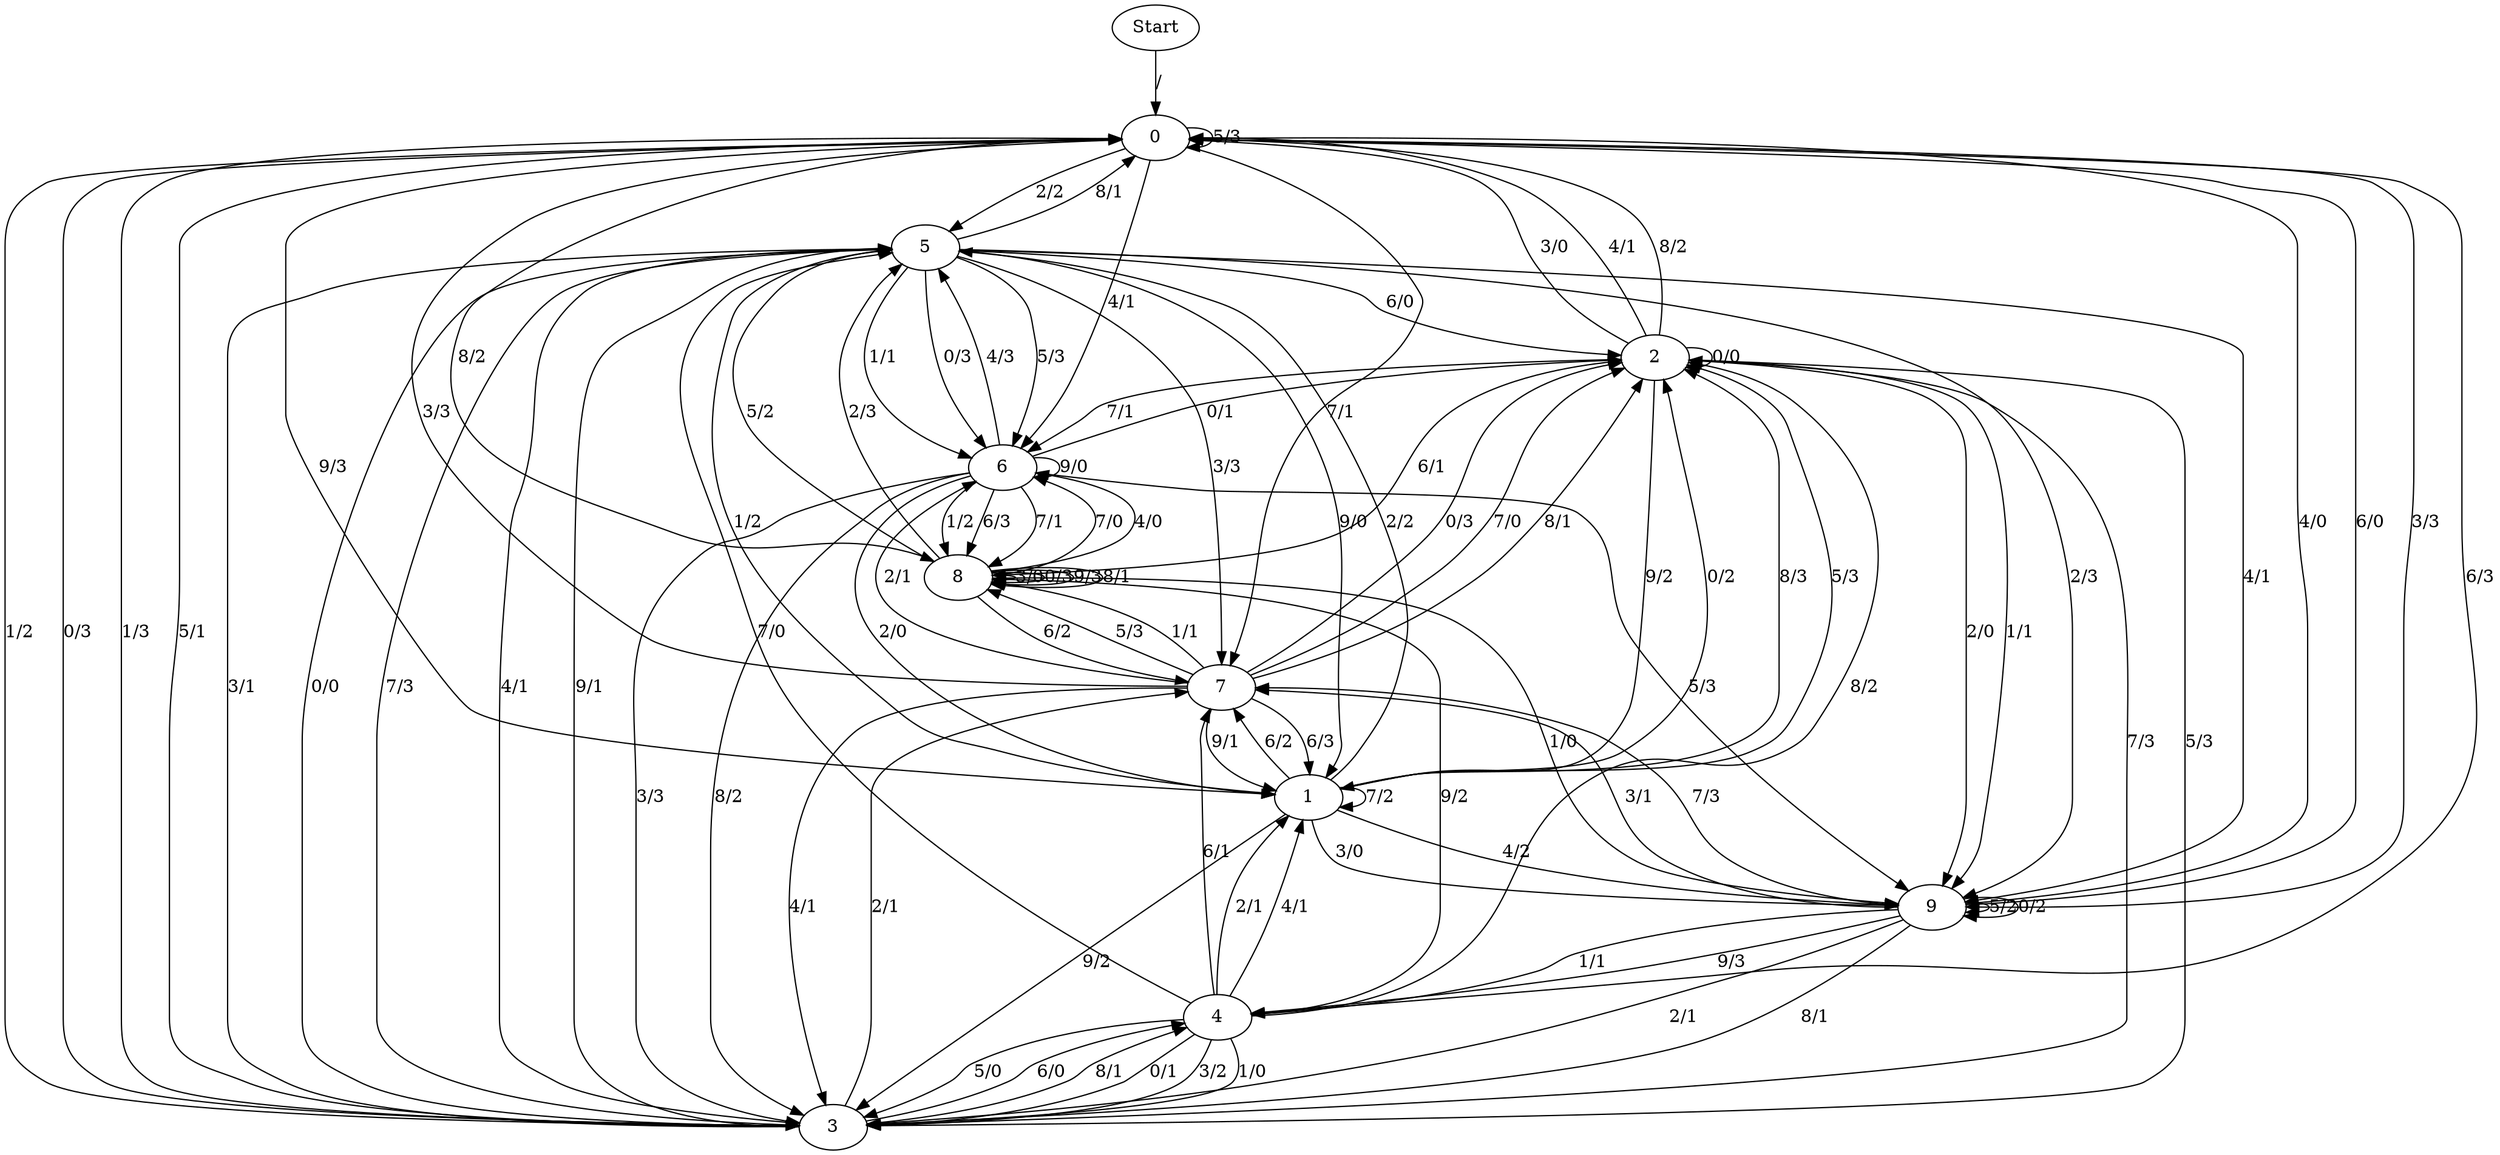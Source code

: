 digraph {
	Start -> 0 [label="/"]
	0 -> 5 [label="2/2"]
	0 -> 3 [label="1/2"]
	0 -> 1 [label="9/3"]
	0 -> 9 [label="3/3"]
	0 -> 4 [label="6/3"]
	0 -> 7 [label="7/1"]
	0 -> 8 [label="8/2"]
	0 -> 3 [label="0/3"]
	0 -> 6 [label="4/1"]
	0 -> 0 [label="5/3"]
	8 -> 8 [label="3/0"]
	8 -> 6 [label="7/0"]
	8 -> 9 [label="1/0"]
	8 -> 6 [label="4/0"]
	8 -> 5 [label="5/2"]
	8 -> 8 [label="0/3"]
	8 -> 8 [label="9/3"]
	8 -> 5 [label="2/3"]
	8 -> 8 [label="8/1"]
	8 -> 7 [label="6/2"]
	7 -> 0 [label="3/3"]
	7 -> 8 [label="5/3"]
	7 -> 2 [label="0/3"]
	7 -> 1 [label="9/1"]
	7 -> 3 [label="4/1"]
	7 -> 6 [label="2/1"]
	7 -> 1 [label="6/3"]
	7 -> 2 [label="7/0"]
	7 -> 8 [label="1/1"]
	7 -> 2 [label="8/1"]
	2 -> 1 [label="9/2"]
	2 -> 9 [label="2/0"]
	2 -> 3 [label="5/3"]
	2 -> 0 [label="3/0"]
	2 -> 8 [label="6/1"]
	2 -> 0 [label="4/1"]
	2 -> 0 [label="8/2"]
	2 -> 2 [label="0/0"]
	2 -> 9 [label="1/1"]
	2 -> 6 [label="7/1"]
	9 -> 0 [label="4/0"]
	9 -> 3 [label="2/1"]
	9 -> 4 [label="9/3"]
	9 -> 7 [label="3/1"]
	9 -> 4 [label="1/1"]
	9 -> 9 [label="5/2"]
	9 -> 7 [label="7/3"]
	9 -> 9 [label="0/2"]
	9 -> 0 [label="6/0"]
	9 -> 3 [label="8/1"]
	3 -> 0 [label="1/3"]
	3 -> 5 [label="4/1"]
	3 -> 0 [label="5/1"]
	3 -> 4 [label="6/0"]
	3 -> 7 [label="2/1"]
	3 -> 5 [label="9/1"]
	3 -> 2 [label="7/3"]
	3 -> 5 [label="3/1"]
	3 -> 4 [label="8/1"]
	3 -> 5 [label="0/0"]
	5 -> 6 [label="5/3"]
	5 -> 3 [label="7/3"]
	5 -> 7 [label="3/3"]
	5 -> 9 [label="2/3"]
	5 -> 6 [label="1/1"]
	5 -> 6 [label="0/3"]
	5 -> 0 [label="8/1"]
	5 -> 9 [label="4/1"]
	5 -> 1 [label="9/0"]
	5 -> 2 [label="6/0"]
	4 -> 3 [label="0/1"]
	4 -> 3 [label="3/2"]
	4 -> 1 [label="2/1"]
	4 -> 7 [label="6/1"]
	4 -> 5 [label="7/0"]
	4 -> 1 [label="4/1"]
	4 -> 3 [label="1/0"]
	4 -> 3 [label="5/0"]
	4 -> 8 [label="9/2"]
	4 -> 2 [label="8/2"]
	6 -> 8 [label="1/2"]
	6 -> 1 [label="2/0"]
	6 -> 8 [label="7/1"]
	6 -> 5 [label="4/3"]
	6 -> 8 [label="6/3"]
	6 -> 6 [label="9/0"]
	6 -> 2 [label="0/1"]
	6 -> 3 [label="3/3"]
	6 -> 3 [label="8/2"]
	6 -> 9 [label="5/3"]
	1 -> 5 [label="2/2"]
	1 -> 2 [label="0/2"]
	1 -> 1 [label="7/2"]
	1 -> 7 [label="6/2"]
	1 -> 2 [label="8/3"]
	1 -> 5 [label="1/2"]
	1 -> 3 [label="9/2"]
	1 -> 2 [label="5/3"]
	1 -> 9 [label="3/0"]
	1 -> 9 [label="4/2"]
}